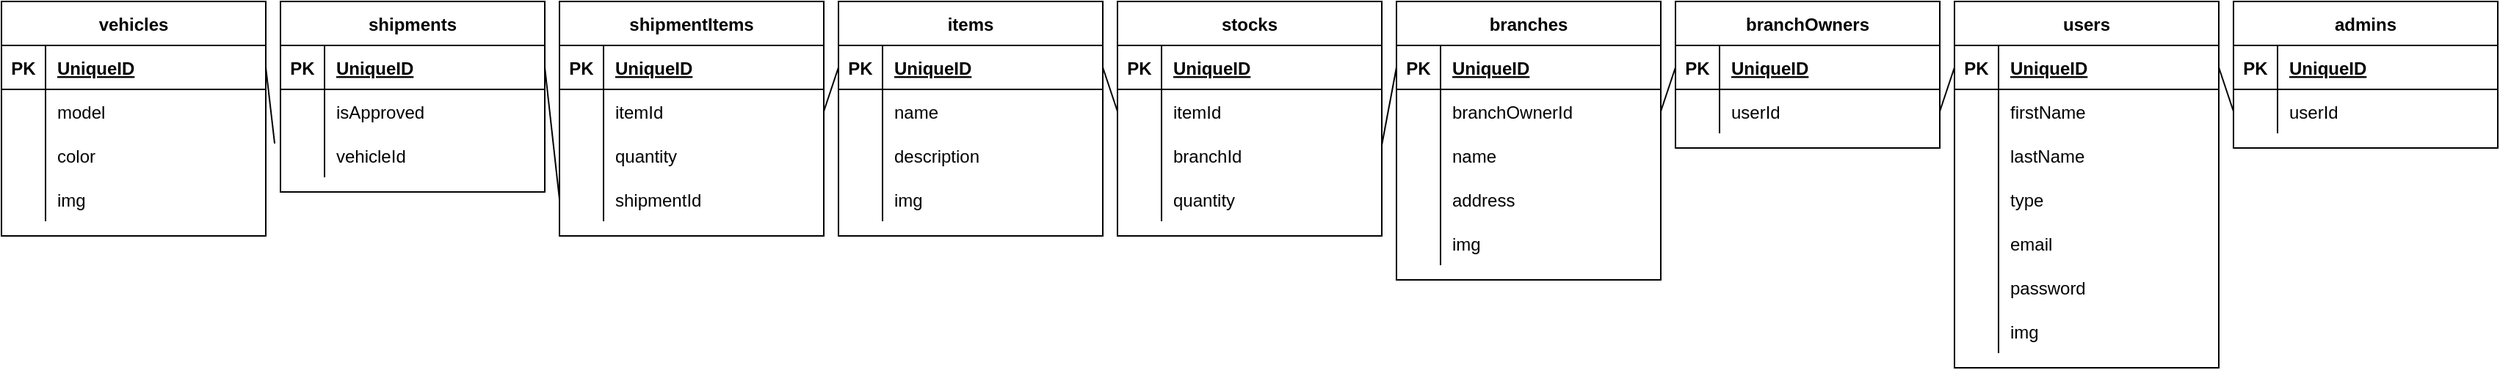 <mxfile version="20.3.0" type="device"><diagram id="ahEqrZhS5CQChm1L1wjE" name="Page-1"><mxGraphModel dx="1671" dy="1018" grid="1" gridSize="10" guides="1" tooltips="1" connect="1" arrows="1" fold="1" page="1" pageScale="1" pageWidth="850" pageHeight="1100" math="0" shadow="0"><root><mxCell id="0"/><mxCell id="1" parent="0"/><mxCell id="N9Du5Op2rLEVQdW0FPnH-1" value="users" style="shape=table;startSize=30;container=1;collapsible=1;childLayout=tableLayout;fixedRows=1;rowLines=0;fontStyle=1;align=center;resizeLast=1;" vertex="1" parent="1"><mxGeometry x="1460" y="490" width="180" height="250" as="geometry"/></mxCell><mxCell id="N9Du5Op2rLEVQdW0FPnH-2" value="" style="shape=tableRow;horizontal=0;startSize=0;swimlaneHead=0;swimlaneBody=0;fillColor=none;collapsible=0;dropTarget=0;points=[[0,0.5],[1,0.5]];portConstraint=eastwest;top=0;left=0;right=0;bottom=1;" vertex="1" parent="N9Du5Op2rLEVQdW0FPnH-1"><mxGeometry y="30" width="180" height="30" as="geometry"/></mxCell><mxCell id="N9Du5Op2rLEVQdW0FPnH-3" value="PK" style="shape=partialRectangle;connectable=0;fillColor=none;top=0;left=0;bottom=0;right=0;fontStyle=1;overflow=hidden;" vertex="1" parent="N9Du5Op2rLEVQdW0FPnH-2"><mxGeometry width="30" height="30" as="geometry"><mxRectangle width="30" height="30" as="alternateBounds"/></mxGeometry></mxCell><mxCell id="N9Du5Op2rLEVQdW0FPnH-4" value="UniqueID" style="shape=partialRectangle;connectable=0;fillColor=none;top=0;left=0;bottom=0;right=0;align=left;spacingLeft=6;fontStyle=5;overflow=hidden;" vertex="1" parent="N9Du5Op2rLEVQdW0FPnH-2"><mxGeometry x="30" width="150" height="30" as="geometry"><mxRectangle width="150" height="30" as="alternateBounds"/></mxGeometry></mxCell><mxCell id="N9Du5Op2rLEVQdW0FPnH-5" value="" style="shape=tableRow;horizontal=0;startSize=0;swimlaneHead=0;swimlaneBody=0;fillColor=none;collapsible=0;dropTarget=0;points=[[0,0.5],[1,0.5]];portConstraint=eastwest;top=0;left=0;right=0;bottom=0;" vertex="1" parent="N9Du5Op2rLEVQdW0FPnH-1"><mxGeometry y="60" width="180" height="30" as="geometry"/></mxCell><mxCell id="N9Du5Op2rLEVQdW0FPnH-6" value="" style="shape=partialRectangle;connectable=0;fillColor=none;top=0;left=0;bottom=0;right=0;editable=1;overflow=hidden;" vertex="1" parent="N9Du5Op2rLEVQdW0FPnH-5"><mxGeometry width="30" height="30" as="geometry"><mxRectangle width="30" height="30" as="alternateBounds"/></mxGeometry></mxCell><mxCell id="N9Du5Op2rLEVQdW0FPnH-7" value="firstName" style="shape=partialRectangle;connectable=0;fillColor=none;top=0;left=0;bottom=0;right=0;align=left;spacingLeft=6;overflow=hidden;" vertex="1" parent="N9Du5Op2rLEVQdW0FPnH-5"><mxGeometry x="30" width="150" height="30" as="geometry"><mxRectangle width="150" height="30" as="alternateBounds"/></mxGeometry></mxCell><mxCell id="N9Du5Op2rLEVQdW0FPnH-8" value="" style="shape=tableRow;horizontal=0;startSize=0;swimlaneHead=0;swimlaneBody=0;fillColor=none;collapsible=0;dropTarget=0;points=[[0,0.5],[1,0.5]];portConstraint=eastwest;top=0;left=0;right=0;bottom=0;" vertex="1" parent="N9Du5Op2rLEVQdW0FPnH-1"><mxGeometry y="90" width="180" height="30" as="geometry"/></mxCell><mxCell id="N9Du5Op2rLEVQdW0FPnH-9" value="" style="shape=partialRectangle;connectable=0;fillColor=none;top=0;left=0;bottom=0;right=0;editable=1;overflow=hidden;" vertex="1" parent="N9Du5Op2rLEVQdW0FPnH-8"><mxGeometry width="30" height="30" as="geometry"><mxRectangle width="30" height="30" as="alternateBounds"/></mxGeometry></mxCell><mxCell id="N9Du5Op2rLEVQdW0FPnH-10" value="lastName" style="shape=partialRectangle;connectable=0;fillColor=none;top=0;left=0;bottom=0;right=0;align=left;spacingLeft=6;overflow=hidden;" vertex="1" parent="N9Du5Op2rLEVQdW0FPnH-8"><mxGeometry x="30" width="150" height="30" as="geometry"><mxRectangle width="150" height="30" as="alternateBounds"/></mxGeometry></mxCell><mxCell id="N9Du5Op2rLEVQdW0FPnH-140" style="shape=tableRow;horizontal=0;startSize=0;swimlaneHead=0;swimlaneBody=0;fillColor=none;collapsible=0;dropTarget=0;points=[[0,0.5],[1,0.5]];portConstraint=eastwest;top=0;left=0;right=0;bottom=0;" vertex="1" parent="N9Du5Op2rLEVQdW0FPnH-1"><mxGeometry y="120" width="180" height="30" as="geometry"/></mxCell><mxCell id="N9Du5Op2rLEVQdW0FPnH-141" style="shape=partialRectangle;connectable=0;fillColor=none;top=0;left=0;bottom=0;right=0;editable=1;overflow=hidden;" vertex="1" parent="N9Du5Op2rLEVQdW0FPnH-140"><mxGeometry width="30" height="30" as="geometry"><mxRectangle width="30" height="30" as="alternateBounds"/></mxGeometry></mxCell><mxCell id="N9Du5Op2rLEVQdW0FPnH-142" value="type" style="shape=partialRectangle;connectable=0;fillColor=none;top=0;left=0;bottom=0;right=0;align=left;spacingLeft=6;overflow=hidden;" vertex="1" parent="N9Du5Op2rLEVQdW0FPnH-140"><mxGeometry x="30" width="150" height="30" as="geometry"><mxRectangle width="150" height="30" as="alternateBounds"/></mxGeometry></mxCell><mxCell id="N9Du5Op2rLEVQdW0FPnH-143" style="shape=tableRow;horizontal=0;startSize=0;swimlaneHead=0;swimlaneBody=0;fillColor=none;collapsible=0;dropTarget=0;points=[[0,0.5],[1,0.5]];portConstraint=eastwest;top=0;left=0;right=0;bottom=0;" vertex="1" parent="N9Du5Op2rLEVQdW0FPnH-1"><mxGeometry y="150" width="180" height="30" as="geometry"/></mxCell><mxCell id="N9Du5Op2rLEVQdW0FPnH-144" style="shape=partialRectangle;connectable=0;fillColor=none;top=0;left=0;bottom=0;right=0;editable=1;overflow=hidden;" vertex="1" parent="N9Du5Op2rLEVQdW0FPnH-143"><mxGeometry width="30" height="30" as="geometry"><mxRectangle width="30" height="30" as="alternateBounds"/></mxGeometry></mxCell><mxCell id="N9Du5Op2rLEVQdW0FPnH-145" value="email" style="shape=partialRectangle;connectable=0;fillColor=none;top=0;left=0;bottom=0;right=0;align=left;spacingLeft=6;overflow=hidden;" vertex="1" parent="N9Du5Op2rLEVQdW0FPnH-143"><mxGeometry x="30" width="150" height="30" as="geometry"><mxRectangle width="150" height="30" as="alternateBounds"/></mxGeometry></mxCell><mxCell id="N9Du5Op2rLEVQdW0FPnH-146" style="shape=tableRow;horizontal=0;startSize=0;swimlaneHead=0;swimlaneBody=0;fillColor=none;collapsible=0;dropTarget=0;points=[[0,0.5],[1,0.5]];portConstraint=eastwest;top=0;left=0;right=0;bottom=0;" vertex="1" parent="N9Du5Op2rLEVQdW0FPnH-1"><mxGeometry y="180" width="180" height="30" as="geometry"/></mxCell><mxCell id="N9Du5Op2rLEVQdW0FPnH-147" style="shape=partialRectangle;connectable=0;fillColor=none;top=0;left=0;bottom=0;right=0;editable=1;overflow=hidden;" vertex="1" parent="N9Du5Op2rLEVQdW0FPnH-146"><mxGeometry width="30" height="30" as="geometry"><mxRectangle width="30" height="30" as="alternateBounds"/></mxGeometry></mxCell><mxCell id="N9Du5Op2rLEVQdW0FPnH-148" value="password" style="shape=partialRectangle;connectable=0;fillColor=none;top=0;left=0;bottom=0;right=0;align=left;spacingLeft=6;overflow=hidden;" vertex="1" parent="N9Du5Op2rLEVQdW0FPnH-146"><mxGeometry x="30" width="150" height="30" as="geometry"><mxRectangle width="150" height="30" as="alternateBounds"/></mxGeometry></mxCell><mxCell id="N9Du5Op2rLEVQdW0FPnH-158" style="shape=tableRow;horizontal=0;startSize=0;swimlaneHead=0;swimlaneBody=0;fillColor=none;collapsible=0;dropTarget=0;points=[[0,0.5],[1,0.5]];portConstraint=eastwest;top=0;left=0;right=0;bottom=0;" vertex="1" parent="N9Du5Op2rLEVQdW0FPnH-1"><mxGeometry y="210" width="180" height="30" as="geometry"/></mxCell><mxCell id="N9Du5Op2rLEVQdW0FPnH-159" style="shape=partialRectangle;connectable=0;fillColor=none;top=0;left=0;bottom=0;right=0;editable=1;overflow=hidden;" vertex="1" parent="N9Du5Op2rLEVQdW0FPnH-158"><mxGeometry width="30" height="30" as="geometry"><mxRectangle width="30" height="30" as="alternateBounds"/></mxGeometry></mxCell><mxCell id="N9Du5Op2rLEVQdW0FPnH-160" value="img" style="shape=partialRectangle;connectable=0;fillColor=none;top=0;left=0;bottom=0;right=0;align=left;spacingLeft=6;overflow=hidden;" vertex="1" parent="N9Du5Op2rLEVQdW0FPnH-158"><mxGeometry x="30" width="150" height="30" as="geometry"><mxRectangle width="150" height="30" as="alternateBounds"/></mxGeometry></mxCell><mxCell id="N9Du5Op2rLEVQdW0FPnH-14" value="items" style="shape=table;startSize=30;container=1;collapsible=1;childLayout=tableLayout;fixedRows=1;rowLines=0;fontStyle=1;align=center;resizeLast=1;" vertex="1" parent="1"><mxGeometry x="700" y="490" width="180" height="160" as="geometry"/></mxCell><mxCell id="N9Du5Op2rLEVQdW0FPnH-15" value="" style="shape=tableRow;horizontal=0;startSize=0;swimlaneHead=0;swimlaneBody=0;fillColor=none;collapsible=0;dropTarget=0;points=[[0,0.5],[1,0.5]];portConstraint=eastwest;top=0;left=0;right=0;bottom=1;" vertex="1" parent="N9Du5Op2rLEVQdW0FPnH-14"><mxGeometry y="30" width="180" height="30" as="geometry"/></mxCell><mxCell id="N9Du5Op2rLEVQdW0FPnH-16" value="PK" style="shape=partialRectangle;connectable=0;fillColor=none;top=0;left=0;bottom=0;right=0;fontStyle=1;overflow=hidden;" vertex="1" parent="N9Du5Op2rLEVQdW0FPnH-15"><mxGeometry width="30" height="30" as="geometry"><mxRectangle width="30" height="30" as="alternateBounds"/></mxGeometry></mxCell><mxCell id="N9Du5Op2rLEVQdW0FPnH-17" value="UniqueID" style="shape=partialRectangle;connectable=0;fillColor=none;top=0;left=0;bottom=0;right=0;align=left;spacingLeft=6;fontStyle=5;overflow=hidden;" vertex="1" parent="N9Du5Op2rLEVQdW0FPnH-15"><mxGeometry x="30" width="150" height="30" as="geometry"><mxRectangle width="150" height="30" as="alternateBounds"/></mxGeometry></mxCell><mxCell id="N9Du5Op2rLEVQdW0FPnH-18" value="" style="shape=tableRow;horizontal=0;startSize=0;swimlaneHead=0;swimlaneBody=0;fillColor=none;collapsible=0;dropTarget=0;points=[[0,0.5],[1,0.5]];portConstraint=eastwest;top=0;left=0;right=0;bottom=0;" vertex="1" parent="N9Du5Op2rLEVQdW0FPnH-14"><mxGeometry y="60" width="180" height="30" as="geometry"/></mxCell><mxCell id="N9Du5Op2rLEVQdW0FPnH-19" value="" style="shape=partialRectangle;connectable=0;fillColor=none;top=0;left=0;bottom=0;right=0;editable=1;overflow=hidden;" vertex="1" parent="N9Du5Op2rLEVQdW0FPnH-18"><mxGeometry width="30" height="30" as="geometry"><mxRectangle width="30" height="30" as="alternateBounds"/></mxGeometry></mxCell><mxCell id="N9Du5Op2rLEVQdW0FPnH-20" value="name" style="shape=partialRectangle;connectable=0;fillColor=none;top=0;left=0;bottom=0;right=0;align=left;spacingLeft=6;overflow=hidden;" vertex="1" parent="N9Du5Op2rLEVQdW0FPnH-18"><mxGeometry x="30" width="150" height="30" as="geometry"><mxRectangle width="150" height="30" as="alternateBounds"/></mxGeometry></mxCell><mxCell id="N9Du5Op2rLEVQdW0FPnH-21" value="" style="shape=tableRow;horizontal=0;startSize=0;swimlaneHead=0;swimlaneBody=0;fillColor=none;collapsible=0;dropTarget=0;points=[[0,0.5],[1,0.5]];portConstraint=eastwest;top=0;left=0;right=0;bottom=0;" vertex="1" parent="N9Du5Op2rLEVQdW0FPnH-14"><mxGeometry y="90" width="180" height="30" as="geometry"/></mxCell><mxCell id="N9Du5Op2rLEVQdW0FPnH-22" value="" style="shape=partialRectangle;connectable=0;fillColor=none;top=0;left=0;bottom=0;right=0;editable=1;overflow=hidden;" vertex="1" parent="N9Du5Op2rLEVQdW0FPnH-21"><mxGeometry width="30" height="30" as="geometry"><mxRectangle width="30" height="30" as="alternateBounds"/></mxGeometry></mxCell><mxCell id="N9Du5Op2rLEVQdW0FPnH-23" value="description" style="shape=partialRectangle;connectable=0;fillColor=none;top=0;left=0;bottom=0;right=0;align=left;spacingLeft=6;overflow=hidden;" vertex="1" parent="N9Du5Op2rLEVQdW0FPnH-21"><mxGeometry x="30" width="150" height="30" as="geometry"><mxRectangle width="150" height="30" as="alternateBounds"/></mxGeometry></mxCell><mxCell id="N9Du5Op2rLEVQdW0FPnH-152" style="shape=tableRow;horizontal=0;startSize=0;swimlaneHead=0;swimlaneBody=0;fillColor=none;collapsible=0;dropTarget=0;points=[[0,0.5],[1,0.5]];portConstraint=eastwest;top=0;left=0;right=0;bottom=0;" vertex="1" parent="N9Du5Op2rLEVQdW0FPnH-14"><mxGeometry y="120" width="180" height="30" as="geometry"/></mxCell><mxCell id="N9Du5Op2rLEVQdW0FPnH-153" style="shape=partialRectangle;connectable=0;fillColor=none;top=0;left=0;bottom=0;right=0;editable=1;overflow=hidden;" vertex="1" parent="N9Du5Op2rLEVQdW0FPnH-152"><mxGeometry width="30" height="30" as="geometry"><mxRectangle width="30" height="30" as="alternateBounds"/></mxGeometry></mxCell><mxCell id="N9Du5Op2rLEVQdW0FPnH-154" value="img" style="shape=partialRectangle;connectable=0;fillColor=none;top=0;left=0;bottom=0;right=0;align=left;spacingLeft=6;overflow=hidden;" vertex="1" parent="N9Du5Op2rLEVQdW0FPnH-152"><mxGeometry x="30" width="150" height="30" as="geometry"><mxRectangle width="150" height="30" as="alternateBounds"/></mxGeometry></mxCell><mxCell id="N9Du5Op2rLEVQdW0FPnH-27" value="vehicles" style="shape=table;startSize=30;container=1;collapsible=1;childLayout=tableLayout;fixedRows=1;rowLines=0;fontStyle=1;align=center;resizeLast=1;" vertex="1" parent="1"><mxGeometry x="130" y="490" width="180" height="160" as="geometry"/></mxCell><mxCell id="N9Du5Op2rLEVQdW0FPnH-28" value="" style="shape=tableRow;horizontal=0;startSize=0;swimlaneHead=0;swimlaneBody=0;fillColor=none;collapsible=0;dropTarget=0;points=[[0,0.5],[1,0.5]];portConstraint=eastwest;top=0;left=0;right=0;bottom=1;" vertex="1" parent="N9Du5Op2rLEVQdW0FPnH-27"><mxGeometry y="30" width="180" height="30" as="geometry"/></mxCell><mxCell id="N9Du5Op2rLEVQdW0FPnH-29" value="PK" style="shape=partialRectangle;connectable=0;fillColor=none;top=0;left=0;bottom=0;right=0;fontStyle=1;overflow=hidden;" vertex="1" parent="N9Du5Op2rLEVQdW0FPnH-28"><mxGeometry width="30" height="30" as="geometry"><mxRectangle width="30" height="30" as="alternateBounds"/></mxGeometry></mxCell><mxCell id="N9Du5Op2rLEVQdW0FPnH-30" value="UniqueID" style="shape=partialRectangle;connectable=0;fillColor=none;top=0;left=0;bottom=0;right=0;align=left;spacingLeft=6;fontStyle=5;overflow=hidden;" vertex="1" parent="N9Du5Op2rLEVQdW0FPnH-28"><mxGeometry x="30" width="150" height="30" as="geometry"><mxRectangle width="150" height="30" as="alternateBounds"/></mxGeometry></mxCell><mxCell id="N9Du5Op2rLEVQdW0FPnH-31" value="" style="shape=tableRow;horizontal=0;startSize=0;swimlaneHead=0;swimlaneBody=0;fillColor=none;collapsible=0;dropTarget=0;points=[[0,0.5],[1,0.5]];portConstraint=eastwest;top=0;left=0;right=0;bottom=0;" vertex="1" parent="N9Du5Op2rLEVQdW0FPnH-27"><mxGeometry y="60" width="180" height="30" as="geometry"/></mxCell><mxCell id="N9Du5Op2rLEVQdW0FPnH-32" value="" style="shape=partialRectangle;connectable=0;fillColor=none;top=0;left=0;bottom=0;right=0;editable=1;overflow=hidden;" vertex="1" parent="N9Du5Op2rLEVQdW0FPnH-31"><mxGeometry width="30" height="30" as="geometry"><mxRectangle width="30" height="30" as="alternateBounds"/></mxGeometry></mxCell><mxCell id="N9Du5Op2rLEVQdW0FPnH-33" value="model" style="shape=partialRectangle;connectable=0;fillColor=none;top=0;left=0;bottom=0;right=0;align=left;spacingLeft=6;overflow=hidden;" vertex="1" parent="N9Du5Op2rLEVQdW0FPnH-31"><mxGeometry x="30" width="150" height="30" as="geometry"><mxRectangle width="150" height="30" as="alternateBounds"/></mxGeometry></mxCell><mxCell id="N9Du5Op2rLEVQdW0FPnH-34" value="" style="shape=tableRow;horizontal=0;startSize=0;swimlaneHead=0;swimlaneBody=0;fillColor=none;collapsible=0;dropTarget=0;points=[[0,0.5],[1,0.5]];portConstraint=eastwest;top=0;left=0;right=0;bottom=0;" vertex="1" parent="N9Du5Op2rLEVQdW0FPnH-27"><mxGeometry y="90" width="180" height="30" as="geometry"/></mxCell><mxCell id="N9Du5Op2rLEVQdW0FPnH-35" value="" style="shape=partialRectangle;connectable=0;fillColor=none;top=0;left=0;bottom=0;right=0;editable=1;overflow=hidden;" vertex="1" parent="N9Du5Op2rLEVQdW0FPnH-34"><mxGeometry width="30" height="30" as="geometry"><mxRectangle width="30" height="30" as="alternateBounds"/></mxGeometry></mxCell><mxCell id="N9Du5Op2rLEVQdW0FPnH-36" value="color" style="shape=partialRectangle;connectable=0;fillColor=none;top=0;left=0;bottom=0;right=0;align=left;spacingLeft=6;overflow=hidden;" vertex="1" parent="N9Du5Op2rLEVQdW0FPnH-34"><mxGeometry x="30" width="150" height="30" as="geometry"><mxRectangle width="150" height="30" as="alternateBounds"/></mxGeometry></mxCell><mxCell id="N9Du5Op2rLEVQdW0FPnH-149" style="shape=tableRow;horizontal=0;startSize=0;swimlaneHead=0;swimlaneBody=0;fillColor=none;collapsible=0;dropTarget=0;points=[[0,0.5],[1,0.5]];portConstraint=eastwest;top=0;left=0;right=0;bottom=0;" vertex="1" parent="N9Du5Op2rLEVQdW0FPnH-27"><mxGeometry y="120" width="180" height="30" as="geometry"/></mxCell><mxCell id="N9Du5Op2rLEVQdW0FPnH-150" style="shape=partialRectangle;connectable=0;fillColor=none;top=0;left=0;bottom=0;right=0;editable=1;overflow=hidden;" vertex="1" parent="N9Du5Op2rLEVQdW0FPnH-149"><mxGeometry width="30" height="30" as="geometry"><mxRectangle width="30" height="30" as="alternateBounds"/></mxGeometry></mxCell><mxCell id="N9Du5Op2rLEVQdW0FPnH-151" value="img" style="shape=partialRectangle;connectable=0;fillColor=none;top=0;left=0;bottom=0;right=0;align=left;spacingLeft=6;overflow=hidden;" vertex="1" parent="N9Du5Op2rLEVQdW0FPnH-149"><mxGeometry x="30" width="150" height="30" as="geometry"><mxRectangle width="150" height="30" as="alternateBounds"/></mxGeometry></mxCell><mxCell id="N9Du5Op2rLEVQdW0FPnH-40" value="branches" style="shape=table;startSize=30;container=1;collapsible=1;childLayout=tableLayout;fixedRows=1;rowLines=0;fontStyle=1;align=center;resizeLast=1;" vertex="1" parent="1"><mxGeometry x="1080" y="490" width="180" height="190" as="geometry"/></mxCell><mxCell id="N9Du5Op2rLEVQdW0FPnH-41" value="" style="shape=tableRow;horizontal=0;startSize=0;swimlaneHead=0;swimlaneBody=0;fillColor=none;collapsible=0;dropTarget=0;points=[[0,0.5],[1,0.5]];portConstraint=eastwest;top=0;left=0;right=0;bottom=1;" vertex="1" parent="N9Du5Op2rLEVQdW0FPnH-40"><mxGeometry y="30" width="180" height="30" as="geometry"/></mxCell><mxCell id="N9Du5Op2rLEVQdW0FPnH-42" value="PK" style="shape=partialRectangle;connectable=0;fillColor=none;top=0;left=0;bottom=0;right=0;fontStyle=1;overflow=hidden;" vertex="1" parent="N9Du5Op2rLEVQdW0FPnH-41"><mxGeometry width="30" height="30" as="geometry"><mxRectangle width="30" height="30" as="alternateBounds"/></mxGeometry></mxCell><mxCell id="N9Du5Op2rLEVQdW0FPnH-43" value="UniqueID" style="shape=partialRectangle;connectable=0;fillColor=none;top=0;left=0;bottom=0;right=0;align=left;spacingLeft=6;fontStyle=5;overflow=hidden;" vertex="1" parent="N9Du5Op2rLEVQdW0FPnH-41"><mxGeometry x="30" width="150" height="30" as="geometry"><mxRectangle width="150" height="30" as="alternateBounds"/></mxGeometry></mxCell><mxCell id="N9Du5Op2rLEVQdW0FPnH-44" value="" style="shape=tableRow;horizontal=0;startSize=0;swimlaneHead=0;swimlaneBody=0;fillColor=none;collapsible=0;dropTarget=0;points=[[0,0.5],[1,0.5]];portConstraint=eastwest;top=0;left=0;right=0;bottom=0;" vertex="1" parent="N9Du5Op2rLEVQdW0FPnH-40"><mxGeometry y="60" width="180" height="30" as="geometry"/></mxCell><mxCell id="N9Du5Op2rLEVQdW0FPnH-45" value="" style="shape=partialRectangle;connectable=0;fillColor=none;top=0;left=0;bottom=0;right=0;editable=1;overflow=hidden;" vertex="1" parent="N9Du5Op2rLEVQdW0FPnH-44"><mxGeometry width="30" height="30" as="geometry"><mxRectangle width="30" height="30" as="alternateBounds"/></mxGeometry></mxCell><mxCell id="N9Du5Op2rLEVQdW0FPnH-46" value="branchOwnerId" style="shape=partialRectangle;connectable=0;fillColor=none;top=0;left=0;bottom=0;right=0;align=left;spacingLeft=6;overflow=hidden;" vertex="1" parent="N9Du5Op2rLEVQdW0FPnH-44"><mxGeometry x="30" width="150" height="30" as="geometry"><mxRectangle width="150" height="30" as="alternateBounds"/></mxGeometry></mxCell><mxCell id="N9Du5Op2rLEVQdW0FPnH-50" value="" style="shape=tableRow;horizontal=0;startSize=0;swimlaneHead=0;swimlaneBody=0;fillColor=none;collapsible=0;dropTarget=0;points=[[0,0.5],[1,0.5]];portConstraint=eastwest;top=0;left=0;right=0;bottom=0;" vertex="1" parent="N9Du5Op2rLEVQdW0FPnH-40"><mxGeometry y="90" width="180" height="30" as="geometry"/></mxCell><mxCell id="N9Du5Op2rLEVQdW0FPnH-51" value="" style="shape=partialRectangle;connectable=0;fillColor=none;top=0;left=0;bottom=0;right=0;editable=1;overflow=hidden;" vertex="1" parent="N9Du5Op2rLEVQdW0FPnH-50"><mxGeometry width="30" height="30" as="geometry"><mxRectangle width="30" height="30" as="alternateBounds"/></mxGeometry></mxCell><mxCell id="N9Du5Op2rLEVQdW0FPnH-52" value="name" style="shape=partialRectangle;connectable=0;fillColor=none;top=0;left=0;bottom=0;right=0;align=left;spacingLeft=6;overflow=hidden;" vertex="1" parent="N9Du5Op2rLEVQdW0FPnH-50"><mxGeometry x="30" width="150" height="30" as="geometry"><mxRectangle width="150" height="30" as="alternateBounds"/></mxGeometry></mxCell><mxCell id="N9Du5Op2rLEVQdW0FPnH-47" value="" style="shape=tableRow;horizontal=0;startSize=0;swimlaneHead=0;swimlaneBody=0;fillColor=none;collapsible=0;dropTarget=0;points=[[0,0.5],[1,0.5]];portConstraint=eastwest;top=0;left=0;right=0;bottom=0;" vertex="1" parent="N9Du5Op2rLEVQdW0FPnH-40"><mxGeometry y="120" width="180" height="30" as="geometry"/></mxCell><mxCell id="N9Du5Op2rLEVQdW0FPnH-48" value="" style="shape=partialRectangle;connectable=0;fillColor=none;top=0;left=0;bottom=0;right=0;editable=1;overflow=hidden;" vertex="1" parent="N9Du5Op2rLEVQdW0FPnH-47"><mxGeometry width="30" height="30" as="geometry"><mxRectangle width="30" height="30" as="alternateBounds"/></mxGeometry></mxCell><mxCell id="N9Du5Op2rLEVQdW0FPnH-49" value="address" style="shape=partialRectangle;connectable=0;fillColor=none;top=0;left=0;bottom=0;right=0;align=left;spacingLeft=6;overflow=hidden;" vertex="1" parent="N9Du5Op2rLEVQdW0FPnH-47"><mxGeometry x="30" width="150" height="30" as="geometry"><mxRectangle width="150" height="30" as="alternateBounds"/></mxGeometry></mxCell><mxCell id="N9Du5Op2rLEVQdW0FPnH-155" style="shape=tableRow;horizontal=0;startSize=0;swimlaneHead=0;swimlaneBody=0;fillColor=none;collapsible=0;dropTarget=0;points=[[0,0.5],[1,0.5]];portConstraint=eastwest;top=0;left=0;right=0;bottom=0;" vertex="1" parent="N9Du5Op2rLEVQdW0FPnH-40"><mxGeometry y="150" width="180" height="30" as="geometry"/></mxCell><mxCell id="N9Du5Op2rLEVQdW0FPnH-156" style="shape=partialRectangle;connectable=0;fillColor=none;top=0;left=0;bottom=0;right=0;editable=1;overflow=hidden;" vertex="1" parent="N9Du5Op2rLEVQdW0FPnH-155"><mxGeometry width="30" height="30" as="geometry"><mxRectangle width="30" height="30" as="alternateBounds"/></mxGeometry></mxCell><mxCell id="N9Du5Op2rLEVQdW0FPnH-157" value="img" style="shape=partialRectangle;connectable=0;fillColor=none;top=0;left=0;bottom=0;right=0;align=left;spacingLeft=6;overflow=hidden;" vertex="1" parent="N9Du5Op2rLEVQdW0FPnH-155"><mxGeometry x="30" width="150" height="30" as="geometry"><mxRectangle width="150" height="30" as="alternateBounds"/></mxGeometry></mxCell><mxCell id="N9Du5Op2rLEVQdW0FPnH-53" value="branchOwners" style="shape=table;startSize=30;container=1;collapsible=1;childLayout=tableLayout;fixedRows=1;rowLines=0;fontStyle=1;align=center;resizeLast=1;" vertex="1" parent="1"><mxGeometry x="1270" y="490" width="180" height="100" as="geometry"/></mxCell><mxCell id="N9Du5Op2rLEVQdW0FPnH-54" value="" style="shape=tableRow;horizontal=0;startSize=0;swimlaneHead=0;swimlaneBody=0;fillColor=none;collapsible=0;dropTarget=0;points=[[0,0.5],[1,0.5]];portConstraint=eastwest;top=0;left=0;right=0;bottom=1;" vertex="1" parent="N9Du5Op2rLEVQdW0FPnH-53"><mxGeometry y="30" width="180" height="30" as="geometry"/></mxCell><mxCell id="N9Du5Op2rLEVQdW0FPnH-55" value="PK" style="shape=partialRectangle;connectable=0;fillColor=none;top=0;left=0;bottom=0;right=0;fontStyle=1;overflow=hidden;" vertex="1" parent="N9Du5Op2rLEVQdW0FPnH-54"><mxGeometry width="30" height="30" as="geometry"><mxRectangle width="30" height="30" as="alternateBounds"/></mxGeometry></mxCell><mxCell id="N9Du5Op2rLEVQdW0FPnH-56" value="UniqueID" style="shape=partialRectangle;connectable=0;fillColor=none;top=0;left=0;bottom=0;right=0;align=left;spacingLeft=6;fontStyle=5;overflow=hidden;" vertex="1" parent="N9Du5Op2rLEVQdW0FPnH-54"><mxGeometry x="30" width="150" height="30" as="geometry"><mxRectangle width="150" height="30" as="alternateBounds"/></mxGeometry></mxCell><mxCell id="N9Du5Op2rLEVQdW0FPnH-57" value="" style="shape=tableRow;horizontal=0;startSize=0;swimlaneHead=0;swimlaneBody=0;fillColor=none;collapsible=0;dropTarget=0;points=[[0,0.5],[1,0.5]];portConstraint=eastwest;top=0;left=0;right=0;bottom=0;" vertex="1" parent="N9Du5Op2rLEVQdW0FPnH-53"><mxGeometry y="60" width="180" height="30" as="geometry"/></mxCell><mxCell id="N9Du5Op2rLEVQdW0FPnH-58" value="" style="shape=partialRectangle;connectable=0;fillColor=none;top=0;left=0;bottom=0;right=0;editable=1;overflow=hidden;" vertex="1" parent="N9Du5Op2rLEVQdW0FPnH-57"><mxGeometry width="30" height="30" as="geometry"><mxRectangle width="30" height="30" as="alternateBounds"/></mxGeometry></mxCell><mxCell id="N9Du5Op2rLEVQdW0FPnH-59" value="userId" style="shape=partialRectangle;connectable=0;fillColor=none;top=0;left=0;bottom=0;right=0;align=left;spacingLeft=6;overflow=hidden;" vertex="1" parent="N9Du5Op2rLEVQdW0FPnH-57"><mxGeometry x="30" width="150" height="30" as="geometry"><mxRectangle width="150" height="30" as="alternateBounds"/></mxGeometry></mxCell><mxCell id="N9Du5Op2rLEVQdW0FPnH-66" value="admins" style="shape=table;startSize=30;container=1;collapsible=1;childLayout=tableLayout;fixedRows=1;rowLines=0;fontStyle=1;align=center;resizeLast=1;" vertex="1" parent="1"><mxGeometry x="1650" y="490" width="180" height="100" as="geometry"/></mxCell><mxCell id="N9Du5Op2rLEVQdW0FPnH-67" value="" style="shape=tableRow;horizontal=0;startSize=0;swimlaneHead=0;swimlaneBody=0;fillColor=none;collapsible=0;dropTarget=0;points=[[0,0.5],[1,0.5]];portConstraint=eastwest;top=0;left=0;right=0;bottom=1;" vertex="1" parent="N9Du5Op2rLEVQdW0FPnH-66"><mxGeometry y="30" width="180" height="30" as="geometry"/></mxCell><mxCell id="N9Du5Op2rLEVQdW0FPnH-68" value="PK" style="shape=partialRectangle;connectable=0;fillColor=none;top=0;left=0;bottom=0;right=0;fontStyle=1;overflow=hidden;" vertex="1" parent="N9Du5Op2rLEVQdW0FPnH-67"><mxGeometry width="30" height="30" as="geometry"><mxRectangle width="30" height="30" as="alternateBounds"/></mxGeometry></mxCell><mxCell id="N9Du5Op2rLEVQdW0FPnH-69" value="UniqueID" style="shape=partialRectangle;connectable=0;fillColor=none;top=0;left=0;bottom=0;right=0;align=left;spacingLeft=6;fontStyle=5;overflow=hidden;" vertex="1" parent="N9Du5Op2rLEVQdW0FPnH-67"><mxGeometry x="30" width="150" height="30" as="geometry"><mxRectangle width="150" height="30" as="alternateBounds"/></mxGeometry></mxCell><mxCell id="N9Du5Op2rLEVQdW0FPnH-70" value="" style="shape=tableRow;horizontal=0;startSize=0;swimlaneHead=0;swimlaneBody=0;fillColor=none;collapsible=0;dropTarget=0;points=[[0,0.5],[1,0.5]];portConstraint=eastwest;top=0;left=0;right=0;bottom=0;" vertex="1" parent="N9Du5Op2rLEVQdW0FPnH-66"><mxGeometry y="60" width="180" height="30" as="geometry"/></mxCell><mxCell id="N9Du5Op2rLEVQdW0FPnH-71" value="" style="shape=partialRectangle;connectable=0;fillColor=none;top=0;left=0;bottom=0;right=0;editable=1;overflow=hidden;" vertex="1" parent="N9Du5Op2rLEVQdW0FPnH-70"><mxGeometry width="30" height="30" as="geometry"><mxRectangle width="30" height="30" as="alternateBounds"/></mxGeometry></mxCell><mxCell id="N9Du5Op2rLEVQdW0FPnH-72" value="userId" style="shape=partialRectangle;connectable=0;fillColor=none;top=0;left=0;bottom=0;right=0;align=left;spacingLeft=6;overflow=hidden;" vertex="1" parent="N9Du5Op2rLEVQdW0FPnH-70"><mxGeometry x="30" width="150" height="30" as="geometry"><mxRectangle width="150" height="30" as="alternateBounds"/></mxGeometry></mxCell><mxCell id="N9Du5Op2rLEVQdW0FPnH-79" value="shipments" style="shape=table;startSize=30;container=1;collapsible=1;childLayout=tableLayout;fixedRows=1;rowLines=0;fontStyle=1;align=center;resizeLast=1;" vertex="1" parent="1"><mxGeometry x="320" y="490" width="180" height="130" as="geometry"/></mxCell><mxCell id="N9Du5Op2rLEVQdW0FPnH-80" value="" style="shape=tableRow;horizontal=0;startSize=0;swimlaneHead=0;swimlaneBody=0;fillColor=none;collapsible=0;dropTarget=0;points=[[0,0.5],[1,0.5]];portConstraint=eastwest;top=0;left=0;right=0;bottom=1;" vertex="1" parent="N9Du5Op2rLEVQdW0FPnH-79"><mxGeometry y="30" width="180" height="30" as="geometry"/></mxCell><mxCell id="N9Du5Op2rLEVQdW0FPnH-81" value="PK" style="shape=partialRectangle;connectable=0;fillColor=none;top=0;left=0;bottom=0;right=0;fontStyle=1;overflow=hidden;" vertex="1" parent="N9Du5Op2rLEVQdW0FPnH-80"><mxGeometry width="30" height="30" as="geometry"><mxRectangle width="30" height="30" as="alternateBounds"/></mxGeometry></mxCell><mxCell id="N9Du5Op2rLEVQdW0FPnH-82" value="UniqueID" style="shape=partialRectangle;connectable=0;fillColor=none;top=0;left=0;bottom=0;right=0;align=left;spacingLeft=6;fontStyle=5;overflow=hidden;" vertex="1" parent="N9Du5Op2rLEVQdW0FPnH-80"><mxGeometry x="30" width="150" height="30" as="geometry"><mxRectangle width="150" height="30" as="alternateBounds"/></mxGeometry></mxCell><mxCell id="N9Du5Op2rLEVQdW0FPnH-83" value="" style="shape=tableRow;horizontal=0;startSize=0;swimlaneHead=0;swimlaneBody=0;fillColor=none;collapsible=0;dropTarget=0;points=[[0,0.5],[1,0.5]];portConstraint=eastwest;top=0;left=0;right=0;bottom=0;" vertex="1" parent="N9Du5Op2rLEVQdW0FPnH-79"><mxGeometry y="60" width="180" height="30" as="geometry"/></mxCell><mxCell id="N9Du5Op2rLEVQdW0FPnH-84" value="" style="shape=partialRectangle;connectable=0;fillColor=none;top=0;left=0;bottom=0;right=0;editable=1;overflow=hidden;" vertex="1" parent="N9Du5Op2rLEVQdW0FPnH-83"><mxGeometry width="30" height="30" as="geometry"><mxRectangle width="30" height="30" as="alternateBounds"/></mxGeometry></mxCell><mxCell id="N9Du5Op2rLEVQdW0FPnH-85" value="isApproved" style="shape=partialRectangle;connectable=0;fillColor=none;top=0;left=0;bottom=0;right=0;align=left;spacingLeft=6;overflow=hidden;" vertex="1" parent="N9Du5Op2rLEVQdW0FPnH-83"><mxGeometry x="30" width="150" height="30" as="geometry"><mxRectangle width="150" height="30" as="alternateBounds"/></mxGeometry></mxCell><mxCell id="N9Du5Op2rLEVQdW0FPnH-86" value="" style="shape=tableRow;horizontal=0;startSize=0;swimlaneHead=0;swimlaneBody=0;fillColor=none;collapsible=0;dropTarget=0;points=[[0,0.5],[1,0.5]];portConstraint=eastwest;top=0;left=0;right=0;bottom=0;" vertex="1" parent="N9Du5Op2rLEVQdW0FPnH-79"><mxGeometry y="90" width="180" height="30" as="geometry"/></mxCell><mxCell id="N9Du5Op2rLEVQdW0FPnH-87" value="" style="shape=partialRectangle;connectable=0;fillColor=none;top=0;left=0;bottom=0;right=0;editable=1;overflow=hidden;" vertex="1" parent="N9Du5Op2rLEVQdW0FPnH-86"><mxGeometry width="30" height="30" as="geometry"><mxRectangle width="30" height="30" as="alternateBounds"/></mxGeometry></mxCell><mxCell id="N9Du5Op2rLEVQdW0FPnH-88" value="vehicleId" style="shape=partialRectangle;connectable=0;fillColor=none;top=0;left=0;bottom=0;right=0;align=left;spacingLeft=6;overflow=hidden;" vertex="1" parent="N9Du5Op2rLEVQdW0FPnH-86"><mxGeometry x="30" width="150" height="30" as="geometry"><mxRectangle width="150" height="30" as="alternateBounds"/></mxGeometry></mxCell><mxCell id="N9Du5Op2rLEVQdW0FPnH-92" value="stocks" style="shape=table;startSize=30;container=1;collapsible=1;childLayout=tableLayout;fixedRows=1;rowLines=0;fontStyle=1;align=center;resizeLast=1;" vertex="1" parent="1"><mxGeometry x="890" y="490" width="180" height="160" as="geometry"/></mxCell><mxCell id="N9Du5Op2rLEVQdW0FPnH-93" value="" style="shape=tableRow;horizontal=0;startSize=0;swimlaneHead=0;swimlaneBody=0;fillColor=none;collapsible=0;dropTarget=0;points=[[0,0.5],[1,0.5]];portConstraint=eastwest;top=0;left=0;right=0;bottom=1;" vertex="1" parent="N9Du5Op2rLEVQdW0FPnH-92"><mxGeometry y="30" width="180" height="30" as="geometry"/></mxCell><mxCell id="N9Du5Op2rLEVQdW0FPnH-94" value="PK" style="shape=partialRectangle;connectable=0;fillColor=none;top=0;left=0;bottom=0;right=0;fontStyle=1;overflow=hidden;" vertex="1" parent="N9Du5Op2rLEVQdW0FPnH-93"><mxGeometry width="30" height="30" as="geometry"><mxRectangle width="30" height="30" as="alternateBounds"/></mxGeometry></mxCell><mxCell id="N9Du5Op2rLEVQdW0FPnH-95" value="UniqueID" style="shape=partialRectangle;connectable=0;fillColor=none;top=0;left=0;bottom=0;right=0;align=left;spacingLeft=6;fontStyle=5;overflow=hidden;" vertex="1" parent="N9Du5Op2rLEVQdW0FPnH-93"><mxGeometry x="30" width="150" height="30" as="geometry"><mxRectangle width="150" height="30" as="alternateBounds"/></mxGeometry></mxCell><mxCell id="N9Du5Op2rLEVQdW0FPnH-96" value="" style="shape=tableRow;horizontal=0;startSize=0;swimlaneHead=0;swimlaneBody=0;fillColor=none;collapsible=0;dropTarget=0;points=[[0,0.5],[1,0.5]];portConstraint=eastwest;top=0;left=0;right=0;bottom=0;" vertex="1" parent="N9Du5Op2rLEVQdW0FPnH-92"><mxGeometry y="60" width="180" height="30" as="geometry"/></mxCell><mxCell id="N9Du5Op2rLEVQdW0FPnH-97" value="" style="shape=partialRectangle;connectable=0;fillColor=none;top=0;left=0;bottom=0;right=0;editable=1;overflow=hidden;" vertex="1" parent="N9Du5Op2rLEVQdW0FPnH-96"><mxGeometry width="30" height="30" as="geometry"><mxRectangle width="30" height="30" as="alternateBounds"/></mxGeometry></mxCell><mxCell id="N9Du5Op2rLEVQdW0FPnH-98" value="itemId" style="shape=partialRectangle;connectable=0;fillColor=none;top=0;left=0;bottom=0;right=0;align=left;spacingLeft=6;overflow=hidden;" vertex="1" parent="N9Du5Op2rLEVQdW0FPnH-96"><mxGeometry x="30" width="150" height="30" as="geometry"><mxRectangle width="150" height="30" as="alternateBounds"/></mxGeometry></mxCell><mxCell id="N9Du5Op2rLEVQdW0FPnH-99" value="" style="shape=tableRow;horizontal=0;startSize=0;swimlaneHead=0;swimlaneBody=0;fillColor=none;collapsible=0;dropTarget=0;points=[[0,0.5],[1,0.5]];portConstraint=eastwest;top=0;left=0;right=0;bottom=0;" vertex="1" parent="N9Du5Op2rLEVQdW0FPnH-92"><mxGeometry y="90" width="180" height="30" as="geometry"/></mxCell><mxCell id="N9Du5Op2rLEVQdW0FPnH-100" value="" style="shape=partialRectangle;connectable=0;fillColor=none;top=0;left=0;bottom=0;right=0;editable=1;overflow=hidden;" vertex="1" parent="N9Du5Op2rLEVQdW0FPnH-99"><mxGeometry width="30" height="30" as="geometry"><mxRectangle width="30" height="30" as="alternateBounds"/></mxGeometry></mxCell><mxCell id="N9Du5Op2rLEVQdW0FPnH-101" value="branchId" style="shape=partialRectangle;connectable=0;fillColor=none;top=0;left=0;bottom=0;right=0;align=left;spacingLeft=6;overflow=hidden;" vertex="1" parent="N9Du5Op2rLEVQdW0FPnH-99"><mxGeometry x="30" width="150" height="30" as="geometry"><mxRectangle width="150" height="30" as="alternateBounds"/></mxGeometry></mxCell><mxCell id="N9Du5Op2rLEVQdW0FPnH-102" value="" style="shape=tableRow;horizontal=0;startSize=0;swimlaneHead=0;swimlaneBody=0;fillColor=none;collapsible=0;dropTarget=0;points=[[0,0.5],[1,0.5]];portConstraint=eastwest;top=0;left=0;right=0;bottom=0;" vertex="1" parent="N9Du5Op2rLEVQdW0FPnH-92"><mxGeometry y="120" width="180" height="30" as="geometry"/></mxCell><mxCell id="N9Du5Op2rLEVQdW0FPnH-103" value="" style="shape=partialRectangle;connectable=0;fillColor=none;top=0;left=0;bottom=0;right=0;editable=1;overflow=hidden;" vertex="1" parent="N9Du5Op2rLEVQdW0FPnH-102"><mxGeometry width="30" height="30" as="geometry"><mxRectangle width="30" height="30" as="alternateBounds"/></mxGeometry></mxCell><mxCell id="N9Du5Op2rLEVQdW0FPnH-104" value="quantity" style="shape=partialRectangle;connectable=0;fillColor=none;top=0;left=0;bottom=0;right=0;align=left;spacingLeft=6;overflow=hidden;" vertex="1" parent="N9Du5Op2rLEVQdW0FPnH-102"><mxGeometry x="30" width="150" height="30" as="geometry"><mxRectangle width="150" height="30" as="alternateBounds"/></mxGeometry></mxCell><mxCell id="N9Du5Op2rLEVQdW0FPnH-106" value="" style="endArrow=none;html=1;rounded=0;exitX=1;exitY=0.5;exitDx=0;exitDy=0;entryX=0;entryY=0.5;entryDx=0;entryDy=0;" edge="1" parent="1" source="N9Du5Op2rLEVQdW0FPnH-15" target="N9Du5Op2rLEVQdW0FPnH-96"><mxGeometry relative="1" as="geometry"><mxPoint x="830" y="680" as="sourcePoint"/><mxPoint x="990" y="680" as="targetPoint"/></mxGeometry></mxCell><mxCell id="N9Du5Op2rLEVQdW0FPnH-107" value="" style="endArrow=none;html=1;rounded=0;exitX=1;exitY=0.267;exitDx=0;exitDy=0;exitPerimeter=0;entryX=0;entryY=0.5;entryDx=0;entryDy=0;" edge="1" parent="1" source="N9Du5Op2rLEVQdW0FPnH-99" target="N9Du5Op2rLEVQdW0FPnH-41"><mxGeometry relative="1" as="geometry"><mxPoint x="1100" y="730" as="sourcePoint"/><mxPoint x="1260" y="730" as="targetPoint"/></mxGeometry></mxCell><mxCell id="N9Du5Op2rLEVQdW0FPnH-108" value="shipmentItems" style="shape=table;startSize=30;container=1;collapsible=1;childLayout=tableLayout;fixedRows=1;rowLines=0;fontStyle=1;align=center;resizeLast=1;" vertex="1" parent="1"><mxGeometry x="510" y="490" width="180" height="160" as="geometry"/></mxCell><mxCell id="N9Du5Op2rLEVQdW0FPnH-109" value="" style="shape=tableRow;horizontal=0;startSize=0;swimlaneHead=0;swimlaneBody=0;fillColor=none;collapsible=0;dropTarget=0;points=[[0,0.5],[1,0.5]];portConstraint=eastwest;top=0;left=0;right=0;bottom=1;" vertex="1" parent="N9Du5Op2rLEVQdW0FPnH-108"><mxGeometry y="30" width="180" height="30" as="geometry"/></mxCell><mxCell id="N9Du5Op2rLEVQdW0FPnH-110" value="PK" style="shape=partialRectangle;connectable=0;fillColor=none;top=0;left=0;bottom=0;right=0;fontStyle=1;overflow=hidden;" vertex="1" parent="N9Du5Op2rLEVQdW0FPnH-109"><mxGeometry width="30" height="30" as="geometry"><mxRectangle width="30" height="30" as="alternateBounds"/></mxGeometry></mxCell><mxCell id="N9Du5Op2rLEVQdW0FPnH-111" value="UniqueID" style="shape=partialRectangle;connectable=0;fillColor=none;top=0;left=0;bottom=0;right=0;align=left;spacingLeft=6;fontStyle=5;overflow=hidden;" vertex="1" parent="N9Du5Op2rLEVQdW0FPnH-109"><mxGeometry x="30" width="150" height="30" as="geometry"><mxRectangle width="150" height="30" as="alternateBounds"/></mxGeometry></mxCell><mxCell id="N9Du5Op2rLEVQdW0FPnH-112" value="" style="shape=tableRow;horizontal=0;startSize=0;swimlaneHead=0;swimlaneBody=0;fillColor=none;collapsible=0;dropTarget=0;points=[[0,0.5],[1,0.5]];portConstraint=eastwest;top=0;left=0;right=0;bottom=0;" vertex="1" parent="N9Du5Op2rLEVQdW0FPnH-108"><mxGeometry y="60" width="180" height="30" as="geometry"/></mxCell><mxCell id="N9Du5Op2rLEVQdW0FPnH-113" value="" style="shape=partialRectangle;connectable=0;fillColor=none;top=0;left=0;bottom=0;right=0;editable=1;overflow=hidden;" vertex="1" parent="N9Du5Op2rLEVQdW0FPnH-112"><mxGeometry width="30" height="30" as="geometry"><mxRectangle width="30" height="30" as="alternateBounds"/></mxGeometry></mxCell><mxCell id="N9Du5Op2rLEVQdW0FPnH-114" value="itemId" style="shape=partialRectangle;connectable=0;fillColor=none;top=0;left=0;bottom=0;right=0;align=left;spacingLeft=6;overflow=hidden;" vertex="1" parent="N9Du5Op2rLEVQdW0FPnH-112"><mxGeometry x="30" width="150" height="30" as="geometry"><mxRectangle width="150" height="30" as="alternateBounds"/></mxGeometry></mxCell><mxCell id="N9Du5Op2rLEVQdW0FPnH-115" value="" style="shape=tableRow;horizontal=0;startSize=0;swimlaneHead=0;swimlaneBody=0;fillColor=none;collapsible=0;dropTarget=0;points=[[0,0.5],[1,0.5]];portConstraint=eastwest;top=0;left=0;right=0;bottom=0;" vertex="1" parent="N9Du5Op2rLEVQdW0FPnH-108"><mxGeometry y="90" width="180" height="30" as="geometry"/></mxCell><mxCell id="N9Du5Op2rLEVQdW0FPnH-116" value="" style="shape=partialRectangle;connectable=0;fillColor=none;top=0;left=0;bottom=0;right=0;editable=1;overflow=hidden;" vertex="1" parent="N9Du5Op2rLEVQdW0FPnH-115"><mxGeometry width="30" height="30" as="geometry"><mxRectangle width="30" height="30" as="alternateBounds"/></mxGeometry></mxCell><mxCell id="N9Du5Op2rLEVQdW0FPnH-117" value="quantity" style="shape=partialRectangle;connectable=0;fillColor=none;top=0;left=0;bottom=0;right=0;align=left;spacingLeft=6;overflow=hidden;" vertex="1" parent="N9Du5Op2rLEVQdW0FPnH-115"><mxGeometry x="30" width="150" height="30" as="geometry"><mxRectangle width="150" height="30" as="alternateBounds"/></mxGeometry></mxCell><mxCell id="N9Du5Op2rLEVQdW0FPnH-118" value="" style="shape=tableRow;horizontal=0;startSize=0;swimlaneHead=0;swimlaneBody=0;fillColor=none;collapsible=0;dropTarget=0;points=[[0,0.5],[1,0.5]];portConstraint=eastwest;top=0;left=0;right=0;bottom=0;" vertex="1" parent="N9Du5Op2rLEVQdW0FPnH-108"><mxGeometry y="120" width="180" height="30" as="geometry"/></mxCell><mxCell id="N9Du5Op2rLEVQdW0FPnH-119" value="" style="shape=partialRectangle;connectable=0;fillColor=none;top=0;left=0;bottom=0;right=0;editable=1;overflow=hidden;" vertex="1" parent="N9Du5Op2rLEVQdW0FPnH-118"><mxGeometry width="30" height="30" as="geometry"><mxRectangle width="30" height="30" as="alternateBounds"/></mxGeometry></mxCell><mxCell id="N9Du5Op2rLEVQdW0FPnH-120" value="shipmentId" style="shape=partialRectangle;connectable=0;fillColor=none;top=0;left=0;bottom=0;right=0;align=left;spacingLeft=6;overflow=hidden;" vertex="1" parent="N9Du5Op2rLEVQdW0FPnH-118"><mxGeometry x="30" width="150" height="30" as="geometry"><mxRectangle width="150" height="30" as="alternateBounds"/></mxGeometry></mxCell><mxCell id="N9Du5Op2rLEVQdW0FPnH-121" value="" style="endArrow=none;html=1;rounded=0;entryX=0;entryY=0.5;entryDx=0;entryDy=0;exitX=1;exitY=0.5;exitDx=0;exitDy=0;" edge="1" parent="1" source="N9Du5Op2rLEVQdW0FPnH-112" target="N9Du5Op2rLEVQdW0FPnH-15"><mxGeometry relative="1" as="geometry"><mxPoint x="610" y="740" as="sourcePoint"/><mxPoint x="770" y="740" as="targetPoint"/></mxGeometry></mxCell><mxCell id="N9Du5Op2rLEVQdW0FPnH-122" value="" style="endArrow=none;html=1;rounded=0;exitX=1;exitY=0.5;exitDx=0;exitDy=0;entryX=0;entryY=0.5;entryDx=0;entryDy=0;" edge="1" parent="1" source="N9Du5Op2rLEVQdW0FPnH-80" target="N9Du5Op2rLEVQdW0FPnH-118"><mxGeometry relative="1" as="geometry"><mxPoint x="480" y="760" as="sourcePoint"/><mxPoint x="640" y="760" as="targetPoint"/></mxGeometry></mxCell><mxCell id="N9Du5Op2rLEVQdW0FPnH-123" value="" style="endArrow=none;html=1;rounded=0;exitX=1;exitY=0.5;exitDx=0;exitDy=0;entryX=-0.022;entryY=0.233;entryDx=0;entryDy=0;entryPerimeter=0;" edge="1" parent="1" source="N9Du5Op2rLEVQdW0FPnH-28" target="N9Du5Op2rLEVQdW0FPnH-86"><mxGeometry relative="1" as="geometry"><mxPoint x="220" y="760" as="sourcePoint"/><mxPoint x="380" y="760" as="targetPoint"/></mxGeometry></mxCell><mxCell id="N9Du5Op2rLEVQdW0FPnH-137" value="" style="endArrow=none;html=1;rounded=0;exitX=1;exitY=0.5;exitDx=0;exitDy=0;entryX=0;entryY=0.5;entryDx=0;entryDy=0;" edge="1" parent="1" source="N9Du5Op2rLEVQdW0FPnH-2" target="N9Du5Op2rLEVQdW0FPnH-70"><mxGeometry relative="1" as="geometry"><mxPoint x="1570" y="620" as="sourcePoint"/><mxPoint x="1730" y="620" as="targetPoint"/></mxGeometry></mxCell><mxCell id="N9Du5Op2rLEVQdW0FPnH-138" value="" style="endArrow=none;html=1;rounded=0;exitX=1;exitY=0.5;exitDx=0;exitDy=0;entryX=0;entryY=0.5;entryDx=0;entryDy=0;" edge="1" parent="1" source="N9Du5Op2rLEVQdW0FPnH-57" target="N9Du5Op2rLEVQdW0FPnH-2"><mxGeometry relative="1" as="geometry"><mxPoint x="1430" y="630" as="sourcePoint"/><mxPoint x="1590" y="630" as="targetPoint"/></mxGeometry></mxCell><mxCell id="N9Du5Op2rLEVQdW0FPnH-139" value="" style="endArrow=none;html=1;rounded=0;exitX=1;exitY=0.5;exitDx=0;exitDy=0;entryX=0;entryY=0.5;entryDx=0;entryDy=0;" edge="1" parent="1" source="N9Du5Op2rLEVQdW0FPnH-44" target="N9Du5Op2rLEVQdW0FPnH-54"><mxGeometry relative="1" as="geometry"><mxPoint x="1280" y="730" as="sourcePoint"/><mxPoint x="1550" y="740" as="targetPoint"/></mxGeometry></mxCell></root></mxGraphModel></diagram></mxfile>